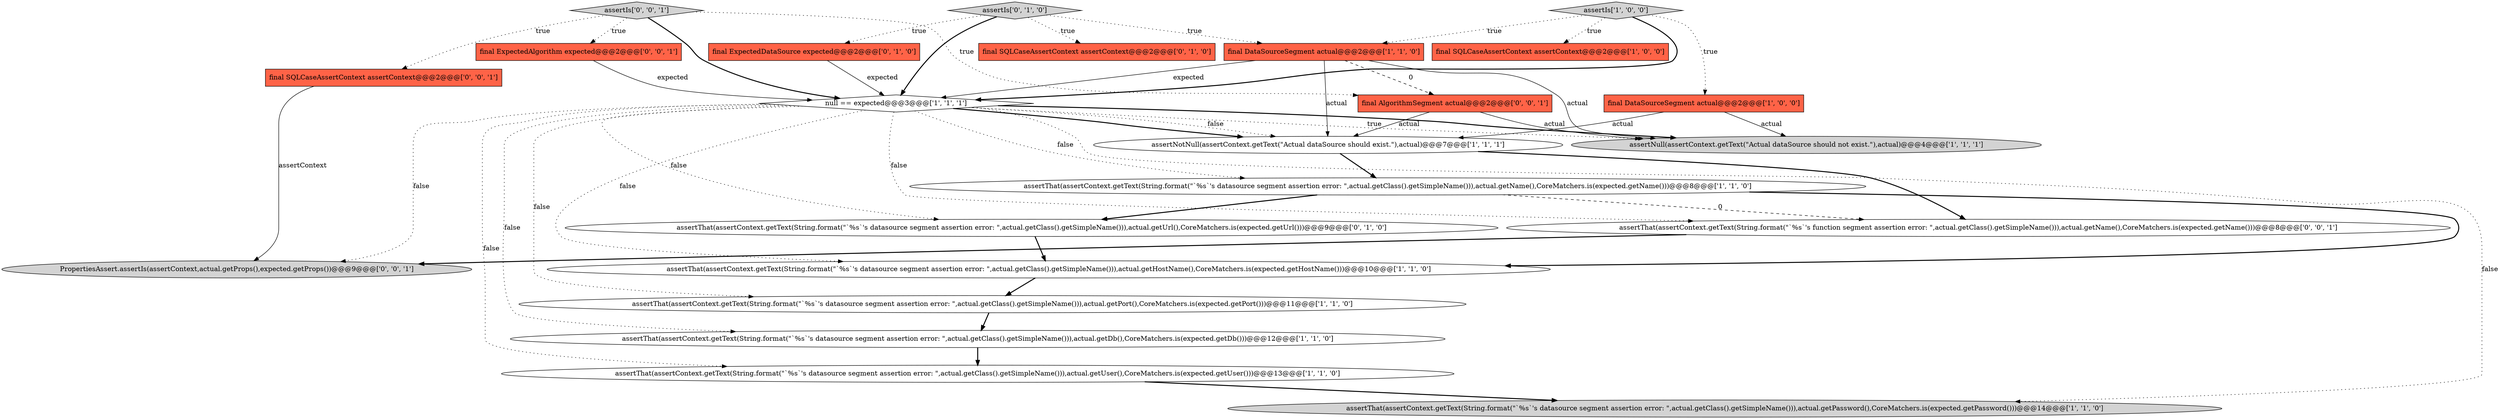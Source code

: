 digraph {
6 [style = filled, label = "assertNotNull(assertContext.getText(\"Actual dataSource should exist.\"),actual)@@@7@@@['1', '1', '1']", fillcolor = white, shape = ellipse image = "AAA0AAABBB1BBB"];
4 [style = filled, label = "assertThat(assertContext.getText(String.format(\"`%s`'s datasource segment assertion error: \",actual.getClass().getSimpleName())),actual.getDb(),CoreMatchers.is(expected.getDb()))@@@12@@@['1', '1', '0']", fillcolor = white, shape = ellipse image = "AAA0AAABBB1BBB"];
9 [style = filled, label = "final DataSourceSegment actual@@@2@@@['1', '0', '0']", fillcolor = tomato, shape = box image = "AAA0AAABBB1BBB"];
18 [style = filled, label = "assertIs['0', '0', '1']", fillcolor = lightgray, shape = diamond image = "AAA0AAABBB3BBB"];
2 [style = filled, label = "assertIs['1', '0', '0']", fillcolor = lightgray, shape = diamond image = "AAA0AAABBB1BBB"];
14 [style = filled, label = "final ExpectedDataSource expected@@@2@@@['0', '1', '0']", fillcolor = tomato, shape = box image = "AAA0AAABBB2BBB"];
12 [style = filled, label = "assertNull(assertContext.getText(\"Actual dataSource should not exist.\"),actual)@@@4@@@['1', '1', '1']", fillcolor = lightgray, shape = ellipse image = "AAA0AAABBB1BBB"];
5 [style = filled, label = "assertThat(assertContext.getText(String.format(\"`%s`'s datasource segment assertion error: \",actual.getClass().getSimpleName())),actual.getPassword(),CoreMatchers.is(expected.getPassword()))@@@14@@@['1', '1', '0']", fillcolor = lightgray, shape = ellipse image = "AAA0AAABBB1BBB"];
19 [style = filled, label = "assertThat(assertContext.getText(String.format(\"`%s`'s function segment assertion error: \",actual.getClass().getSimpleName())),actual.getName(),CoreMatchers.is(expected.getName()))@@@8@@@['0', '0', '1']", fillcolor = white, shape = ellipse image = "AAA0AAABBB3BBB"];
3 [style = filled, label = "assertThat(assertContext.getText(String.format(\"`%s`'s datasource segment assertion error: \",actual.getClass().getSimpleName())),actual.getHostName(),CoreMatchers.is(expected.getHostName()))@@@10@@@['1', '1', '0']", fillcolor = white, shape = ellipse image = "AAA0AAABBB1BBB"];
20 [style = filled, label = "final ExpectedAlgorithm expected@@@2@@@['0', '0', '1']", fillcolor = tomato, shape = box image = "AAA0AAABBB3BBB"];
17 [style = filled, label = "final SQLCaseAssertContext assertContext@@@2@@@['0', '0', '1']", fillcolor = tomato, shape = box image = "AAA0AAABBB3BBB"];
16 [style = filled, label = "assertThat(assertContext.getText(String.format(\"`%s`'s datasource segment assertion error: \",actual.getClass().getSimpleName())),actual.getUrl(),CoreMatchers.is(expected.getUrl()))@@@9@@@['0', '1', '0']", fillcolor = white, shape = ellipse image = "AAA1AAABBB2BBB"];
22 [style = filled, label = "PropertiesAssert.assertIs(assertContext,actual.getProps(),expected.getProps())@@@9@@@['0', '0', '1']", fillcolor = lightgray, shape = ellipse image = "AAA0AAABBB3BBB"];
13 [style = filled, label = "final SQLCaseAssertContext assertContext@@@2@@@['0', '1', '0']", fillcolor = tomato, shape = box image = "AAA0AAABBB2BBB"];
10 [style = filled, label = "assertThat(assertContext.getText(String.format(\"`%s`'s datasource segment assertion error: \",actual.getClass().getSimpleName())),actual.getUser(),CoreMatchers.is(expected.getUser()))@@@13@@@['1', '1', '0']", fillcolor = white, shape = ellipse image = "AAA0AAABBB1BBB"];
8 [style = filled, label = "assertThat(assertContext.getText(String.format(\"`%s`'s datasource segment assertion error: \",actual.getClass().getSimpleName())),actual.getName(),CoreMatchers.is(expected.getName()))@@@8@@@['1', '1', '0']", fillcolor = white, shape = ellipse image = "AAA0AAABBB1BBB"];
1 [style = filled, label = "assertThat(assertContext.getText(String.format(\"`%s`'s datasource segment assertion error: \",actual.getClass().getSimpleName())),actual.getPort(),CoreMatchers.is(expected.getPort()))@@@11@@@['1', '1', '0']", fillcolor = white, shape = ellipse image = "AAA0AAABBB1BBB"];
7 [style = filled, label = "null == expected@@@3@@@['1', '1', '1']", fillcolor = white, shape = diamond image = "AAA0AAABBB1BBB"];
0 [style = filled, label = "final SQLCaseAssertContext assertContext@@@2@@@['1', '0', '0']", fillcolor = tomato, shape = box image = "AAA0AAABBB1BBB"];
21 [style = filled, label = "final AlgorithmSegment actual@@@2@@@['0', '0', '1']", fillcolor = tomato, shape = box image = "AAA0AAABBB3BBB"];
11 [style = filled, label = "final DataSourceSegment actual@@@2@@@['1', '1', '0']", fillcolor = tomato, shape = box image = "AAA0AAABBB1BBB"];
15 [style = filled, label = "assertIs['0', '1', '0']", fillcolor = lightgray, shape = diamond image = "AAA0AAABBB2BBB"];
8->16 [style = bold, label=""];
2->11 [style = dotted, label="true"];
9->6 [style = solid, label="actual"];
11->12 [style = solid, label="actual"];
18->20 [style = dotted, label="true"];
15->13 [style = dotted, label="true"];
7->1 [style = dotted, label="false"];
2->7 [style = bold, label=""];
2->9 [style = dotted, label="true"];
7->12 [style = dotted, label="true"];
7->6 [style = dotted, label="false"];
21->6 [style = solid, label="actual"];
7->6 [style = bold, label=""];
20->7 [style = solid, label="expected"];
15->11 [style = dotted, label="true"];
21->12 [style = solid, label="actual"];
19->22 [style = bold, label=""];
6->19 [style = bold, label=""];
7->10 [style = dotted, label="false"];
15->7 [style = bold, label=""];
11->6 [style = solid, label="actual"];
6->8 [style = bold, label=""];
11->21 [style = dashed, label="0"];
8->3 [style = bold, label=""];
3->1 [style = bold, label=""];
18->17 [style = dotted, label="true"];
8->19 [style = dashed, label="0"];
18->21 [style = dotted, label="true"];
7->12 [style = bold, label=""];
17->22 [style = solid, label="assertContext"];
7->19 [style = dotted, label="false"];
7->4 [style = dotted, label="false"];
7->16 [style = dotted, label="false"];
16->3 [style = bold, label=""];
1->4 [style = bold, label=""];
7->3 [style = dotted, label="false"];
14->7 [style = solid, label="expected"];
4->10 [style = bold, label=""];
7->8 [style = dotted, label="false"];
11->7 [style = solid, label="expected"];
7->5 [style = dotted, label="false"];
9->12 [style = solid, label="actual"];
2->0 [style = dotted, label="true"];
15->14 [style = dotted, label="true"];
7->22 [style = dotted, label="false"];
10->5 [style = bold, label=""];
18->7 [style = bold, label=""];
}
